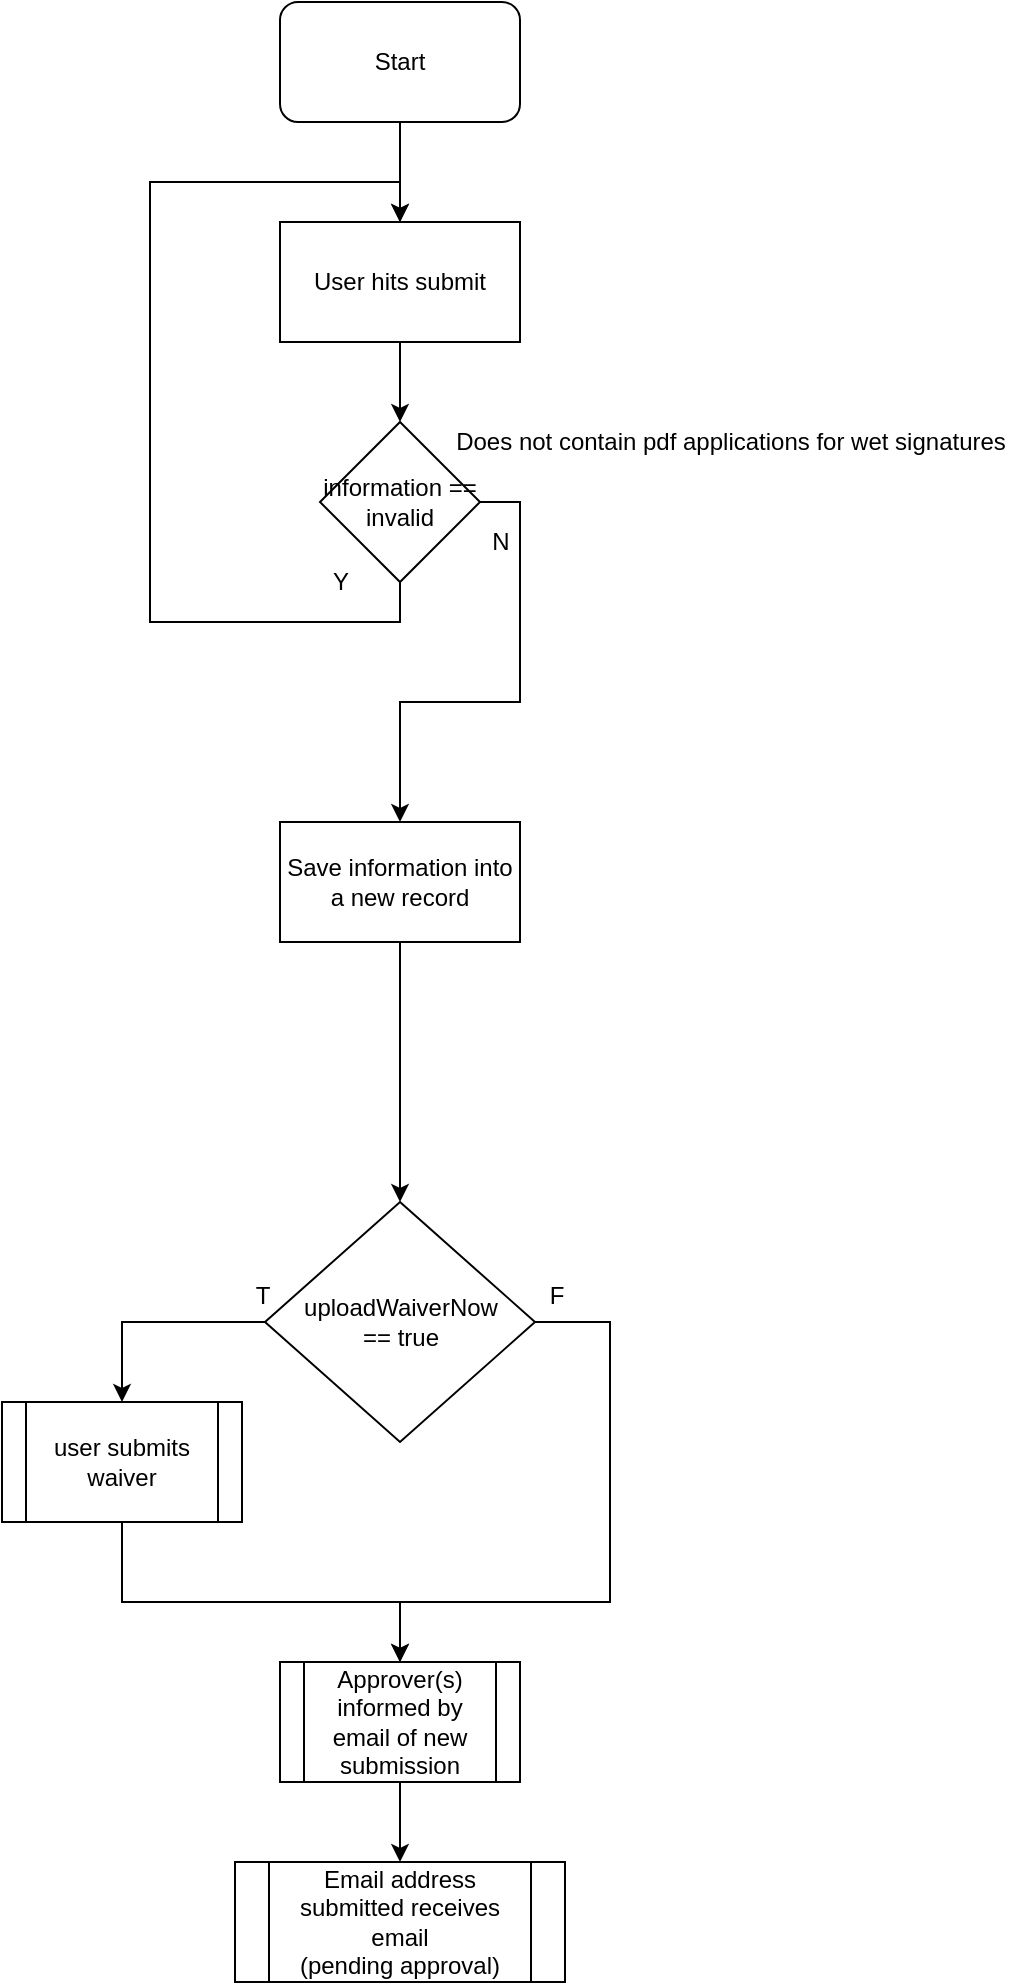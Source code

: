 <mxfile version="12.6.7" type="device" pages="3"><diagram id="diObvibzzEKrC4Fdbl8g" name="user submission"><mxGraphModel dx="868" dy="457" grid="1" gridSize="10" guides="1" tooltips="1" connect="1" arrows="1" fold="1" page="1" pageScale="1" pageWidth="850" pageHeight="1100" math="0" shadow="0"><root><mxCell id="0"/><mxCell id="1" parent="0"/><mxCell id="0ajmkshYDZKM9Yn0NscM-8" style="edgeStyle=orthogonalEdgeStyle;rounded=0;orthogonalLoop=1;jettySize=auto;html=1;exitX=0.5;exitY=1;exitDx=0;exitDy=0;entryX=0.5;entryY=0;entryDx=0;entryDy=0;" edge="1" parent="1" source="0ajmkshYDZKM9Yn0NscM-1" target="0ajmkshYDZKM9Yn0NscM-2"><mxGeometry relative="1" as="geometry"/></mxCell><mxCell id="0ajmkshYDZKM9Yn0NscM-1" value="Start" style="rounded=1;whiteSpace=wrap;html=1;" vertex="1" parent="1"><mxGeometry x="365" y="30" width="120" height="60" as="geometry"/></mxCell><mxCell id="0ajmkshYDZKM9Yn0NscM-6" style="edgeStyle=orthogonalEdgeStyle;rounded=0;orthogonalLoop=1;jettySize=auto;html=1;exitX=0.5;exitY=1;exitDx=0;exitDy=0;entryX=0.5;entryY=0;entryDx=0;entryDy=0;" edge="1" parent="1" source="0ajmkshYDZKM9Yn0NscM-2" target="0ajmkshYDZKM9Yn0NscM-3"><mxGeometry relative="1" as="geometry"/></mxCell><mxCell id="0ajmkshYDZKM9Yn0NscM-2" value="User hits submit" style="rounded=0;whiteSpace=wrap;html=1;" vertex="1" parent="1"><mxGeometry x="365" y="140" width="120" height="60" as="geometry"/></mxCell><mxCell id="0ajmkshYDZKM9Yn0NscM-4" style="edgeStyle=orthogonalEdgeStyle;rounded=0;orthogonalLoop=1;jettySize=auto;html=1;exitX=0.5;exitY=1;exitDx=0;exitDy=0;entryX=0.5;entryY=0;entryDx=0;entryDy=0;" edge="1" parent="1" source="0ajmkshYDZKM9Yn0NscM-3" target="0ajmkshYDZKM9Yn0NscM-2"><mxGeometry relative="1" as="geometry"><Array as="points"><mxPoint x="425" y="340"/><mxPoint x="300" y="340"/><mxPoint x="300" y="120"/><mxPoint x="425" y="120"/></Array></mxGeometry></mxCell><mxCell id="0ajmkshYDZKM9Yn0NscM-7" style="edgeStyle=orthogonalEdgeStyle;rounded=0;orthogonalLoop=1;jettySize=auto;html=1;exitX=1;exitY=0.5;exitDx=0;exitDy=0;entryX=0.5;entryY=0;entryDx=0;entryDy=0;" edge="1" parent="1" source="0ajmkshYDZKM9Yn0NscM-3" target="0ajmkshYDZKM9Yn0NscM-10"><mxGeometry relative="1" as="geometry"><mxPoint x="490" y="410" as="targetPoint"/></mxGeometry></mxCell><mxCell id="0ajmkshYDZKM9Yn0NscM-3" value="information == invalid" style="rhombus;whiteSpace=wrap;html=1;" vertex="1" parent="1"><mxGeometry x="385" y="240" width="80" height="80" as="geometry"/></mxCell><mxCell id="0ajmkshYDZKM9Yn0NscM-5" value="Y" style="text;html=1;align=center;verticalAlign=middle;resizable=0;points=[];autosize=1;" vertex="1" parent="1"><mxGeometry x="385" y="310" width="20" height="20" as="geometry"/></mxCell><mxCell id="0ajmkshYDZKM9Yn0NscM-9" value="N" style="text;html=1;align=center;verticalAlign=middle;resizable=0;points=[];autosize=1;" vertex="1" parent="1"><mxGeometry x="465" y="290" width="20" height="20" as="geometry"/></mxCell><mxCell id="0ajmkshYDZKM9Yn0NscM-12" style="edgeStyle=orthogonalEdgeStyle;rounded=0;orthogonalLoop=1;jettySize=auto;html=1;exitX=0.5;exitY=1;exitDx=0;exitDy=0;" edge="1" parent="1" source="0ajmkshYDZKM9Yn0NscM-10" target="RF5dS5NMz_rzzfYrrsfL-1"><mxGeometry relative="1" as="geometry"><mxPoint x="425" y="540" as="targetPoint"/></mxGeometry></mxCell><mxCell id="0ajmkshYDZKM9Yn0NscM-10" value="Save information into a new record" style="rounded=0;whiteSpace=wrap;html=1;" vertex="1" parent="1"><mxGeometry x="365" y="440" width="120" height="60" as="geometry"/></mxCell><mxCell id="RF5dS5NMz_rzzfYrrsfL-11" style="edgeStyle=orthogonalEdgeStyle;rounded=0;orthogonalLoop=1;jettySize=auto;html=1;exitX=0.5;exitY=1;exitDx=0;exitDy=0;entryX=0.5;entryY=0;entryDx=0;entryDy=0;" edge="1" parent="1" source="0ajmkshYDZKM9Yn0NscM-15" target="RF5dS5NMz_rzzfYrrsfL-10"><mxGeometry relative="1" as="geometry"/></mxCell><mxCell id="0ajmkshYDZKM9Yn0NscM-15" value="Approver(s) informed by email of new submission " style="shape=process;whiteSpace=wrap;html=1;backgroundOutline=1;fontFamily=Helvetica;fontSize=12;fontColor=#000000;align=center;strokeColor=#000000;fillColor=#ffffff;" vertex="1" parent="1"><mxGeometry x="365" y="860" width="120" height="60" as="geometry"/></mxCell><mxCell id="RF5dS5NMz_rzzfYrrsfL-3" style="edgeStyle=orthogonalEdgeStyle;rounded=0;orthogonalLoop=1;jettySize=auto;html=1;exitX=1;exitY=0.5;exitDx=0;exitDy=0;entryX=0.5;entryY=0;entryDx=0;entryDy=0;" edge="1" parent="1" source="RF5dS5NMz_rzzfYrrsfL-1" target="0ajmkshYDZKM9Yn0NscM-15"><mxGeometry relative="1" as="geometry"><mxPoint x="540" y="900" as="targetPoint"/><Array as="points"><mxPoint x="530" y="690"/><mxPoint x="530" y="830"/><mxPoint x="425" y="830"/></Array></mxGeometry></mxCell><mxCell id="RF5dS5NMz_rzzfYrrsfL-7" style="edgeStyle=orthogonalEdgeStyle;rounded=0;orthogonalLoop=1;jettySize=auto;html=1;exitX=0;exitY=0.5;exitDx=0;exitDy=0;entryX=0.5;entryY=0;entryDx=0;entryDy=0;" edge="1" parent="1" source="RF5dS5NMz_rzzfYrrsfL-1" target="RF5dS5NMz_rzzfYrrsfL-6"><mxGeometry relative="1" as="geometry"/></mxCell><mxCell id="RF5dS5NMz_rzzfYrrsfL-1" value="&lt;div&gt;uploadWaiverNow&lt;/div&gt;&lt;div&gt; == true&lt;/div&gt;" style="rhombus;whiteSpace=wrap;html=1;" vertex="1" parent="1"><mxGeometry x="357.5" y="630" width="135" height="120" as="geometry"/></mxCell><mxCell id="RF5dS5NMz_rzzfYrrsfL-4" value="T" style="text;html=1;align=center;verticalAlign=middle;resizable=0;points=[];autosize=1;" vertex="1" parent="1"><mxGeometry x="346" y="667" width="20" height="20" as="geometry"/></mxCell><mxCell id="RF5dS5NMz_rzzfYrrsfL-5" value="F" style="text;html=1;align=center;verticalAlign=middle;resizable=0;points=[];autosize=1;" vertex="1" parent="1"><mxGeometry x="492.5" y="667" width="20" height="20" as="geometry"/></mxCell><mxCell id="RF5dS5NMz_rzzfYrrsfL-8" style="edgeStyle=orthogonalEdgeStyle;rounded=0;orthogonalLoop=1;jettySize=auto;html=1;exitX=0.5;exitY=1;exitDx=0;exitDy=0;entryX=0.5;entryY=0;entryDx=0;entryDy=0;" edge="1" parent="1" source="RF5dS5NMz_rzzfYrrsfL-6" target="0ajmkshYDZKM9Yn0NscM-15"><mxGeometry relative="1" as="geometry"><Array as="points"><mxPoint x="286" y="830"/><mxPoint x="425" y="830"/></Array></mxGeometry></mxCell><mxCell id="RF5dS5NMz_rzzfYrrsfL-6" value="user submits waiver" style="shape=process;whiteSpace=wrap;html=1;backgroundOutline=1;" vertex="1" parent="1"><mxGeometry x="226" y="730" width="120" height="60" as="geometry"/></mxCell><mxCell id="RF5dS5NMz_rzzfYrrsfL-10" value="&lt;div&gt;Email address submitted receives email&lt;/div&gt;(pending approval)" style="shape=process;whiteSpace=wrap;html=1;backgroundOutline=1;fontFamily=Helvetica;fontSize=12;fontColor=#000000;align=center;strokeColor=#000000;fillColor=#ffffff;" vertex="1" parent="1"><mxGeometry x="342.5" y="960" width="165" height="60" as="geometry"/></mxCell><mxCell id="RF5dS5NMz_rzzfYrrsfL-12" value="Does not contain pdf applications for wet signatures" style="text;html=1;align=center;verticalAlign=middle;resizable=0;points=[];autosize=1;" vertex="1" parent="1"><mxGeometry x="440" y="240" width="300" height="20" as="geometry"/></mxCell></root></mxGraphModel></diagram><diagram id="Fp0PbVTQ_5AtkSJ4M2Ce" name="approver process"><mxGraphModel dx="868" dy="457" grid="1" gridSize="10" guides="1" tooltips="1" connect="1" arrows="1" fold="1" page="1" pageScale="1" pageWidth="850" pageHeight="1100" math="0" shadow="0"><root><mxCell id="NMWKVbMNWEkCqnuMM88w-0"/><mxCell id="NMWKVbMNWEkCqnuMM88w-1" parent="NMWKVbMNWEkCqnuMM88w-0"/><mxCell id="NMWKVbMNWEkCqnuMM88w-2" style="edgeStyle=orthogonalEdgeStyle;rounded=0;orthogonalLoop=1;jettySize=auto;html=1;exitX=0.5;exitY=1;exitDx=0;exitDy=0;" edge="1" parent="NMWKVbMNWEkCqnuMM88w-1" source="NMWKVbMNWEkCqnuMM88w-3" target="NMWKVbMNWEkCqnuMM88w-16"><mxGeometry relative="1" as="geometry"><Array as="points"><mxPoint x="320" y="980"/><mxPoint x="440" y="980"/></Array></mxGeometry></mxCell><mxCell id="NMWKVbMNWEkCqnuMM88w-3" value="Student informed conformation of attendence (map included)" style="shape=process;whiteSpace=wrap;html=1;backgroundOutline=1;fontFamily=Helvetica;fontSize=12;fontColor=#000000;align=center;strokeColor=#000000;fillColor=#ffffff;" vertex="1" parent="NMWKVbMNWEkCqnuMM88w-1"><mxGeometry x="260" y="840" width="120" height="60" as="geometry"/></mxCell><mxCell id="NMWKVbMNWEkCqnuMM88w-4" style="edgeStyle=orthogonalEdgeStyle;rounded=0;orthogonalLoop=1;jettySize=auto;html=1;exitX=0;exitY=0.5;exitDx=0;exitDy=0;entryX=0.5;entryY=0;entryDx=0;entryDy=0;" edge="1" parent="NMWKVbMNWEkCqnuMM88w-1" source="NMWKVbMNWEkCqnuMM88w-6" target="NMWKVbMNWEkCqnuMM88w-3"><mxGeometry relative="1" as="geometry"/></mxCell><mxCell id="NMWKVbMNWEkCqnuMM88w-5" style="edgeStyle=orthogonalEdgeStyle;rounded=0;orthogonalLoop=1;jettySize=auto;html=1;exitX=1;exitY=0.5;exitDx=0;exitDy=0;" edge="1" parent="NMWKVbMNWEkCqnuMM88w-1" source="NMWKVbMNWEkCqnuMM88w-6" target="NMWKVbMNWEkCqnuMM88w-9"><mxGeometry relative="1" as="geometry"/></mxCell><mxCell id="NMWKVbMNWEkCqnuMM88w-6" value="Status == 'approved'" style="rhombus;whiteSpace=wrap;html=1;" vertex="1" parent="NMWKVbMNWEkCqnuMM88w-1"><mxGeometry x="385" y="740" width="80" height="80" as="geometry"/></mxCell><mxCell id="NMWKVbMNWEkCqnuMM88w-7" value="Y" style="text;html=1;align=center;verticalAlign=middle;resizable=0;points=[];autosize=1;" vertex="1" parent="NMWKVbMNWEkCqnuMM88w-1"><mxGeometry x="365" y="751" width="20" height="20" as="geometry"/></mxCell><mxCell id="NMWKVbMNWEkCqnuMM88w-8" style="edgeStyle=orthogonalEdgeStyle;rounded=0;orthogonalLoop=1;jettySize=auto;html=1;exitX=0.5;exitY=1;exitDx=0;exitDy=0;entryX=0.5;entryY=0;entryDx=0;entryDy=0;" edge="1" parent="NMWKVbMNWEkCqnuMM88w-1" source="NMWKVbMNWEkCqnuMM88w-9" target="NMWKVbMNWEkCqnuMM88w-13"><mxGeometry relative="1" as="geometry"/></mxCell><mxCell id="NMWKVbMNWEkCqnuMM88w-9" value="Student informed of rejection. (Reason included)" style="shape=process;whiteSpace=wrap;html=1;backgroundOutline=1;fontFamily=Helvetica;fontSize=12;fontColor=#000000;align=center;strokeColor=#000000;fillColor=#ffffff;" vertex="1" parent="NMWKVbMNWEkCqnuMM88w-1"><mxGeometry x="480" y="840" width="120" height="60" as="geometry"/></mxCell><mxCell id="NMWKVbMNWEkCqnuMM88w-10" value="N" style="text;html=1;align=center;verticalAlign=middle;resizable=0;points=[];autosize=1;" vertex="1" parent="NMWKVbMNWEkCqnuMM88w-1"><mxGeometry x="471" y="760" width="20" height="20" as="geometry"/></mxCell><mxCell id="NMWKVbMNWEkCqnuMM88w-11" style="edgeStyle=orthogonalEdgeStyle;rounded=0;orthogonalLoop=1;jettySize=auto;html=1;exitX=0;exitY=0.5;exitDx=0;exitDy=0;entryX=0.5;entryY=0;entryDx=0;entryDy=0;" edge="1" parent="NMWKVbMNWEkCqnuMM88w-1" source="NMWKVbMNWEkCqnuMM88w-13" target="NMWKVbMNWEkCqnuMM88w-16"><mxGeometry relative="1" as="geometry"/></mxCell><mxCell id="NMWKVbMNWEkCqnuMM88w-12" style="edgeStyle=orthogonalEdgeStyle;rounded=0;orthogonalLoop=1;jettySize=auto;html=1;exitX=1;exitY=0.5;exitDx=0;exitDy=0;entryX=0.5;entryY=0;entryDx=0;entryDy=0;" edge="1" parent="NMWKVbMNWEkCqnuMM88w-1" source="NMWKVbMNWEkCqnuMM88w-13" target="NMWKVbMNWEkCqnuMM88w-17"><mxGeometry relative="1" as="geometry"/></mxCell><mxCell id="NMWKVbMNWEkCqnuMM88w-13" value="isResubmit == true" style="rhombus;whiteSpace=wrap;html=1;" vertex="1" parent="NMWKVbMNWEkCqnuMM88w-1"><mxGeometry x="500" y="940" width="80" height="80" as="geometry"/></mxCell><mxCell id="NMWKVbMNWEkCqnuMM88w-14" value="Y" style="text;html=1;align=center;verticalAlign=middle;resizable=0;points=[];autosize=1;" vertex="1" parent="NMWKVbMNWEkCqnuMM88w-1"><mxGeometry x="590" y="960" width="20" height="20" as="geometry"/></mxCell><mxCell id="NMWKVbMNWEkCqnuMM88w-15" value="N" style="text;html=1;align=center;verticalAlign=middle;resizable=0;points=[];autosize=1;" vertex="1" parent="NMWKVbMNWEkCqnuMM88w-1"><mxGeometry x="471" y="950" width="20" height="20" as="geometry"/></mxCell><mxCell id="NMWKVbMNWEkCqnuMM88w-16" value="Stop" style="rounded=1;whiteSpace=wrap;html=1;" vertex="1" parent="NMWKVbMNWEkCqnuMM88w-1"><mxGeometry x="380" y="1200" width="120" height="60" as="geometry"/></mxCell><mxCell id="NMWKVbMNWEkCqnuMM88w-17" value="Record deleted" style="rounded=0;whiteSpace=wrap;html=1;" vertex="1" parent="NMWKVbMNWEkCqnuMM88w-1"><mxGeometry x="570" y="1020" width="120" height="60" as="geometry"/></mxCell><mxCell id="jybwiISDsvQ1COHpq9kh-2" style="edgeStyle=orthogonalEdgeStyle;rounded=0;orthogonalLoop=1;jettySize=auto;html=1;exitX=0.5;exitY=1;exitDx=0;exitDy=0;entryX=0.5;entryY=0;entryDx=0;entryDy=0;" edge="1" parent="NMWKVbMNWEkCqnuMM88w-1" source="jybwiISDsvQ1COHpq9kh-1" target="NMWKVbMNWEkCqnuMM88w-6"><mxGeometry relative="1" as="geometry"/></mxCell><mxCell id="jybwiISDsvQ1COHpq9kh-1" value="Display application to approver" style="rounded=0;whiteSpace=wrap;html=1;" vertex="1" parent="NMWKVbMNWEkCqnuMM88w-1"><mxGeometry x="365" y="640" width="120" height="60" as="geometry"/></mxCell></root></mxGraphModel></diagram><diagram id="sRSRPEKlt_ddbG2TyR26" name="Webpage diagram"><mxGraphModel dx="2090" dy="653" grid="1" gridSize="10" guides="1" tooltips="1" connect="1" arrows="1" fold="1" page="1" pageScale="1" pageWidth="850" pageHeight="1100" math="0" shadow="0"><root><mxCell id="0Td3mEpPvK3OU5i6LICV-0"/><mxCell id="0Td3mEpPvK3OU5i6LICV-1" parent="0Td3mEpPvK3OU5i6LICV-0"/><mxCell id="Lxf8BcPm4SVpUgS3cy4_-10" style="edgeStyle=orthogonalEdgeStyle;rounded=0;orthogonalLoop=1;jettySize=auto;html=1;exitX=0.5;exitY=1;exitDx=0;exitDy=0;" edge="1" parent="0Td3mEpPvK3OU5i6LICV-1" source="tD_NuFiu85ZjgPQzGl2o-0" target="Lxf8BcPm4SVpUgS3cy4_-1"><mxGeometry relative="1" as="geometry"/></mxCell><mxCell id="Lxf8BcPm4SVpUgS3cy4_-11" style="edgeStyle=orthogonalEdgeStyle;rounded=0;orthogonalLoop=1;jettySize=auto;html=1;exitX=0.5;exitY=1;exitDx=0;exitDy=0;entryX=0.5;entryY=0;entryDx=0;entryDy=0;" edge="1" parent="0Td3mEpPvK3OU5i6LICV-1" source="tD_NuFiu85ZjgPQzGl2o-0" target="Lxf8BcPm4SVpUgS3cy4_-6"><mxGeometry relative="1" as="geometry"/></mxCell><mxCell id="Lxf8BcPm4SVpUgS3cy4_-12" style="edgeStyle=orthogonalEdgeStyle;rounded=0;orthogonalLoop=1;jettySize=auto;html=1;exitX=0.5;exitY=1;exitDx=0;exitDy=0;entryX=0.5;entryY=0;entryDx=0;entryDy=0;" edge="1" parent="0Td3mEpPvK3OU5i6LICV-1" source="tD_NuFiu85ZjgPQzGl2o-0" target="Lxf8BcPm4SVpUgS3cy4_-7"><mxGeometry relative="1" as="geometry"/></mxCell><mxCell id="dsb-_p1lGonW7s3aKknI-1" style="edgeStyle=orthogonalEdgeStyle;rounded=0;orthogonalLoop=1;jettySize=auto;html=1;exitX=0.5;exitY=1;exitDx=0;exitDy=0;exitPerimeter=0;" edge="1" parent="0Td3mEpPvK3OU5i6LICV-1" source="tD_NuFiu85ZjgPQzGl2o-0" target="dsb-_p1lGonW7s3aKknI-0"><mxGeometry relative="1" as="geometry"/></mxCell><mxCell id="tD_NuFiu85ZjgPQzGl2o-0" value="&lt;div&gt;homepage&lt;/div&gt;&lt;div&gt;/index&lt;/div&gt;" style="shape=note;whiteSpace=wrap;html=1;backgroundOutline=1;darkOpacity=0.05;fontFamily=Helvetica;fontSize=12;fontColor=#000000;align=center;strokeColor=#000000;fillColor=#ffffff;" vertex="1" parent="0Td3mEpPvK3OU5i6LICV-1"><mxGeometry x="-95" y="60" width="80" height="80" as="geometry"/></mxCell><mxCell id="Lxf8BcPm4SVpUgS3cy4_-16" style="edgeStyle=orthogonalEdgeStyle;rounded=0;orthogonalLoop=1;jettySize=auto;html=1;exitX=0.5;exitY=1;exitDx=0;exitDy=0;entryX=0.5;entryY=0;entryDx=0;entryDy=0;" edge="1" parent="0Td3mEpPvK3OU5i6LICV-1" source="tD_NuFiu85ZjgPQzGl2o-1" target="Lxf8BcPm4SVpUgS3cy4_-14"><mxGeometry relative="1" as="geometry"/></mxCell><mxCell id="tD_NuFiu85ZjgPQzGl2o-1" value="&lt;div&gt;Administrator&lt;/div&gt;&lt;div&gt;/approver&lt;/div&gt;&lt;div&gt;login&lt;/div&gt;" style="shape=process;whiteSpace=wrap;html=1;backgroundOutline=1;" vertex="1" parent="0Td3mEpPvK3OU5i6LICV-1"><mxGeometry x="570" y="180" width="120" height="60" as="geometry"/></mxCell><mxCell id="Lxf8BcPm4SVpUgS3cy4_-9" style="edgeStyle=orthogonalEdgeStyle;rounded=0;orthogonalLoop=1;jettySize=auto;html=1;exitX=0.5;exitY=1;exitDx=0;exitDy=0;entryX=0.5;entryY=0;entryDx=0;entryDy=0;" edge="1" parent="0Td3mEpPvK3OU5i6LICV-1" source="Lxf8BcPm4SVpUgS3cy4_-1" target="Lxf8BcPm4SVpUgS3cy4_-8"><mxGeometry relative="1" as="geometry"/></mxCell><mxCell id="Lxf8BcPm4SVpUgS3cy4_-1" value="Form submission page" style="shape=note;whiteSpace=wrap;html=1;backgroundOutline=1;darkOpacity=0.05;fontFamily=Helvetica;fontSize=12;fontColor=#000000;align=center;strokeColor=#000000;fillColor=#ffffff;" vertex="1" parent="0Td3mEpPvK3OU5i6LICV-1"><mxGeometry x="-220" y="300" width="80" height="80" as="geometry"/></mxCell><mxCell id="Lxf8BcPm4SVpUgS3cy4_-2" value="database display" style="shape=note;whiteSpace=wrap;html=1;backgroundOutline=1;darkOpacity=0.05;fontFamily=Helvetica;fontSize=12;fontColor=#000000;align=center;strokeColor=#000000;fillColor=#ffffff;" vertex="1" parent="0Td3mEpPvK3OU5i6LICV-1"><mxGeometry x="482.5" y="440" width="80" height="80" as="geometry"/></mxCell><mxCell id="Lxf8BcPm4SVpUgS3cy4_-4" value="database editing" style="shape=note;whiteSpace=wrap;html=1;backgroundOutline=1;darkOpacity=0.05;fontFamily=Helvetica;fontSize=12;fontColor=#000000;align=center;strokeColor=#000000;fillColor=#ffffff;" vertex="1" parent="0Td3mEpPvK3OU5i6LICV-1"><mxGeometry x="590" y="440" width="80" height="80" as="geometry"/></mxCell><mxCell id="Lxf8BcPm4SVpUgS3cy4_-5" value="record approval" style="shape=note;whiteSpace=wrap;html=1;backgroundOutline=1;darkOpacity=0.05;fontFamily=Helvetica;fontSize=12;fontColor=#000000;align=center;strokeColor=#000000;fillColor=#ffffff;" vertex="1" parent="0Td3mEpPvK3OU5i6LICV-1"><mxGeometry x="700" y="440" width="80" height="80" as="geometry"/></mxCell><mxCell id="Lxf8BcPm4SVpUgS3cy4_-6" value="&lt;div&gt;Contact Us&lt;/div&gt;&lt;div&gt;page&lt;br&gt;&lt;/div&gt;" style="shape=note;whiteSpace=wrap;html=1;backgroundOutline=1;darkOpacity=0.05;fontFamily=Helvetica;fontSize=12;fontColor=#000000;align=center;strokeColor=#000000;fillColor=#ffffff;" vertex="1" parent="0Td3mEpPvK3OU5i6LICV-1"><mxGeometry x="-95" y="300" width="80" height="80" as="geometry"/></mxCell><mxCell id="Lxf8BcPm4SVpUgS3cy4_-7" value="&lt;div&gt;FAQ&lt;br&gt;&lt;/div&gt;&lt;div&gt;page&lt;br&gt;&lt;/div&gt;" style="shape=note;whiteSpace=wrap;html=1;backgroundOutline=1;darkOpacity=0.05;fontFamily=Helvetica;fontSize=12;fontColor=#000000;align=center;strokeColor=#000000;fillColor=#ffffff;" vertex="1" parent="0Td3mEpPvK3OU5i6LICV-1"><mxGeometry x="20" y="300" width="80" height="80" as="geometry"/></mxCell><mxCell id="Lxf8BcPm4SVpUgS3cy4_-8" value="Waiver submission" style="shape=note;whiteSpace=wrap;html=1;backgroundOutline=1;darkOpacity=0.05;fontFamily=Helvetica;fontSize=12;fontColor=#000000;align=center;strokeColor=#000000;fillColor=#ffffff;" vertex="1" parent="0Td3mEpPvK3OU5i6LICV-1"><mxGeometry x="-220" y="430" width="80" height="80" as="geometry"/></mxCell><mxCell id="Lxf8BcPm4SVpUgS3cy4_-17" style="edgeStyle=orthogonalEdgeStyle;rounded=0;orthogonalLoop=1;jettySize=auto;html=1;exitX=0.5;exitY=1;exitDx=0;exitDy=0;" edge="1" parent="0Td3mEpPvK3OU5i6LICV-1" source="Lxf8BcPm4SVpUgS3cy4_-14" target="Lxf8BcPm4SVpUgS3cy4_-4"><mxGeometry relative="1" as="geometry"/></mxCell><mxCell id="Lxf8BcPm4SVpUgS3cy4_-22" style="edgeStyle=orthogonalEdgeStyle;rounded=0;orthogonalLoop=1;jettySize=auto;html=1;exitX=0.5;exitY=1;exitDx=0;exitDy=0;entryX=0.5;entryY=0;entryDx=0;entryDy=0;entryPerimeter=0;" edge="1" parent="0Td3mEpPvK3OU5i6LICV-1" source="Lxf8BcPm4SVpUgS3cy4_-14" target="Lxf8BcPm4SVpUgS3cy4_-2"><mxGeometry relative="1" as="geometry"/></mxCell><mxCell id="Lxf8BcPm4SVpUgS3cy4_-23" style="edgeStyle=orthogonalEdgeStyle;rounded=0;orthogonalLoop=1;jettySize=auto;html=1;exitX=0.5;exitY=1;exitDx=0;exitDy=0;" edge="1" parent="0Td3mEpPvK3OU5i6LICV-1" source="Lxf8BcPm4SVpUgS3cy4_-14" target="Lxf8BcPm4SVpUgS3cy4_-5"><mxGeometry relative="1" as="geometry"><mxPoint x="740" y="440" as="targetPoint"/></mxGeometry></mxCell><mxCell id="Lxf8BcPm4SVpUgS3cy4_-28" style="edgeStyle=orthogonalEdgeStyle;rounded=0;orthogonalLoop=1;jettySize=auto;html=1;exitX=0.5;exitY=1;exitDx=0;exitDy=0;" edge="1" parent="0Td3mEpPvK3OU5i6LICV-1" source="Lxf8BcPm4SVpUgS3cy4_-14" target="Lxf8BcPm4SVpUgS3cy4_-27"><mxGeometry relative="1" as="geometry"/></mxCell><mxCell id="Lxf8BcPm4SVpUgS3cy4_-14" value="&lt;div&gt;administration&lt;/div&gt;&lt;div&gt;folder&lt;br&gt;&lt;/div&gt;" style="whiteSpace=wrap;html=1;aspect=fixed;" vertex="1" parent="0Td3mEpPvK3OU5i6LICV-1"><mxGeometry x="590" y="270" width="80" height="80" as="geometry"/></mxCell><mxCell id="Lxf8BcPm4SVpUgS3cy4_-19" style="edgeStyle=orthogonalEdgeStyle;rounded=0;orthogonalLoop=1;jettySize=auto;html=1;exitX=0.5;exitY=1;exitDx=0;exitDy=0;exitPerimeter=0;" edge="1" parent="0Td3mEpPvK3OU5i6LICV-1" source="Lxf8BcPm4SVpUgS3cy4_-18" target="tD_NuFiu85ZjgPQzGl2o-1"><mxGeometry relative="1" as="geometry"/></mxCell><mxCell id="Lxf8BcPm4SVpUgS3cy4_-18" value="admin login page" style="shape=note;whiteSpace=wrap;html=1;backgroundOutline=1;darkOpacity=0.05;fontFamily=Helvetica;fontSize=12;fontColor=#000000;align=center;strokeColor=#000000;fillColor=#ffffff;" vertex="1" parent="0Td3mEpPvK3OU5i6LICV-1"><mxGeometry x="590" y="60" width="80" height="80" as="geometry"/></mxCell><mxCell id="Lxf8BcPm4SVpUgS3cy4_-27" value="email generator page" style="shape=note;whiteSpace=wrap;html=1;backgroundOutline=1;darkOpacity=0.05;fontFamily=Helvetica;fontSize=12;fontColor=#000000;align=center;strokeColor=#000000;fillColor=#ffffff;" vertex="1" parent="0Td3mEpPvK3OU5i6LICV-1"><mxGeometry x="370" y="440" width="80" height="80" as="geometry"/></mxCell><mxCell id="dsb-_p1lGonW7s3aKknI-0" value="photo gallery" style="shape=note;whiteSpace=wrap;html=1;backgroundOutline=1;darkOpacity=0.05;fontFamily=Helvetica;fontSize=12;fontColor=#000000;align=center;strokeColor=#000000;fillColor=#ffffff;" vertex="1" parent="0Td3mEpPvK3OU5i6LICV-1"><mxGeometry x="140" y="300" width="80" height="80" as="geometry"/></mxCell></root></mxGraphModel></diagram></mxfile>